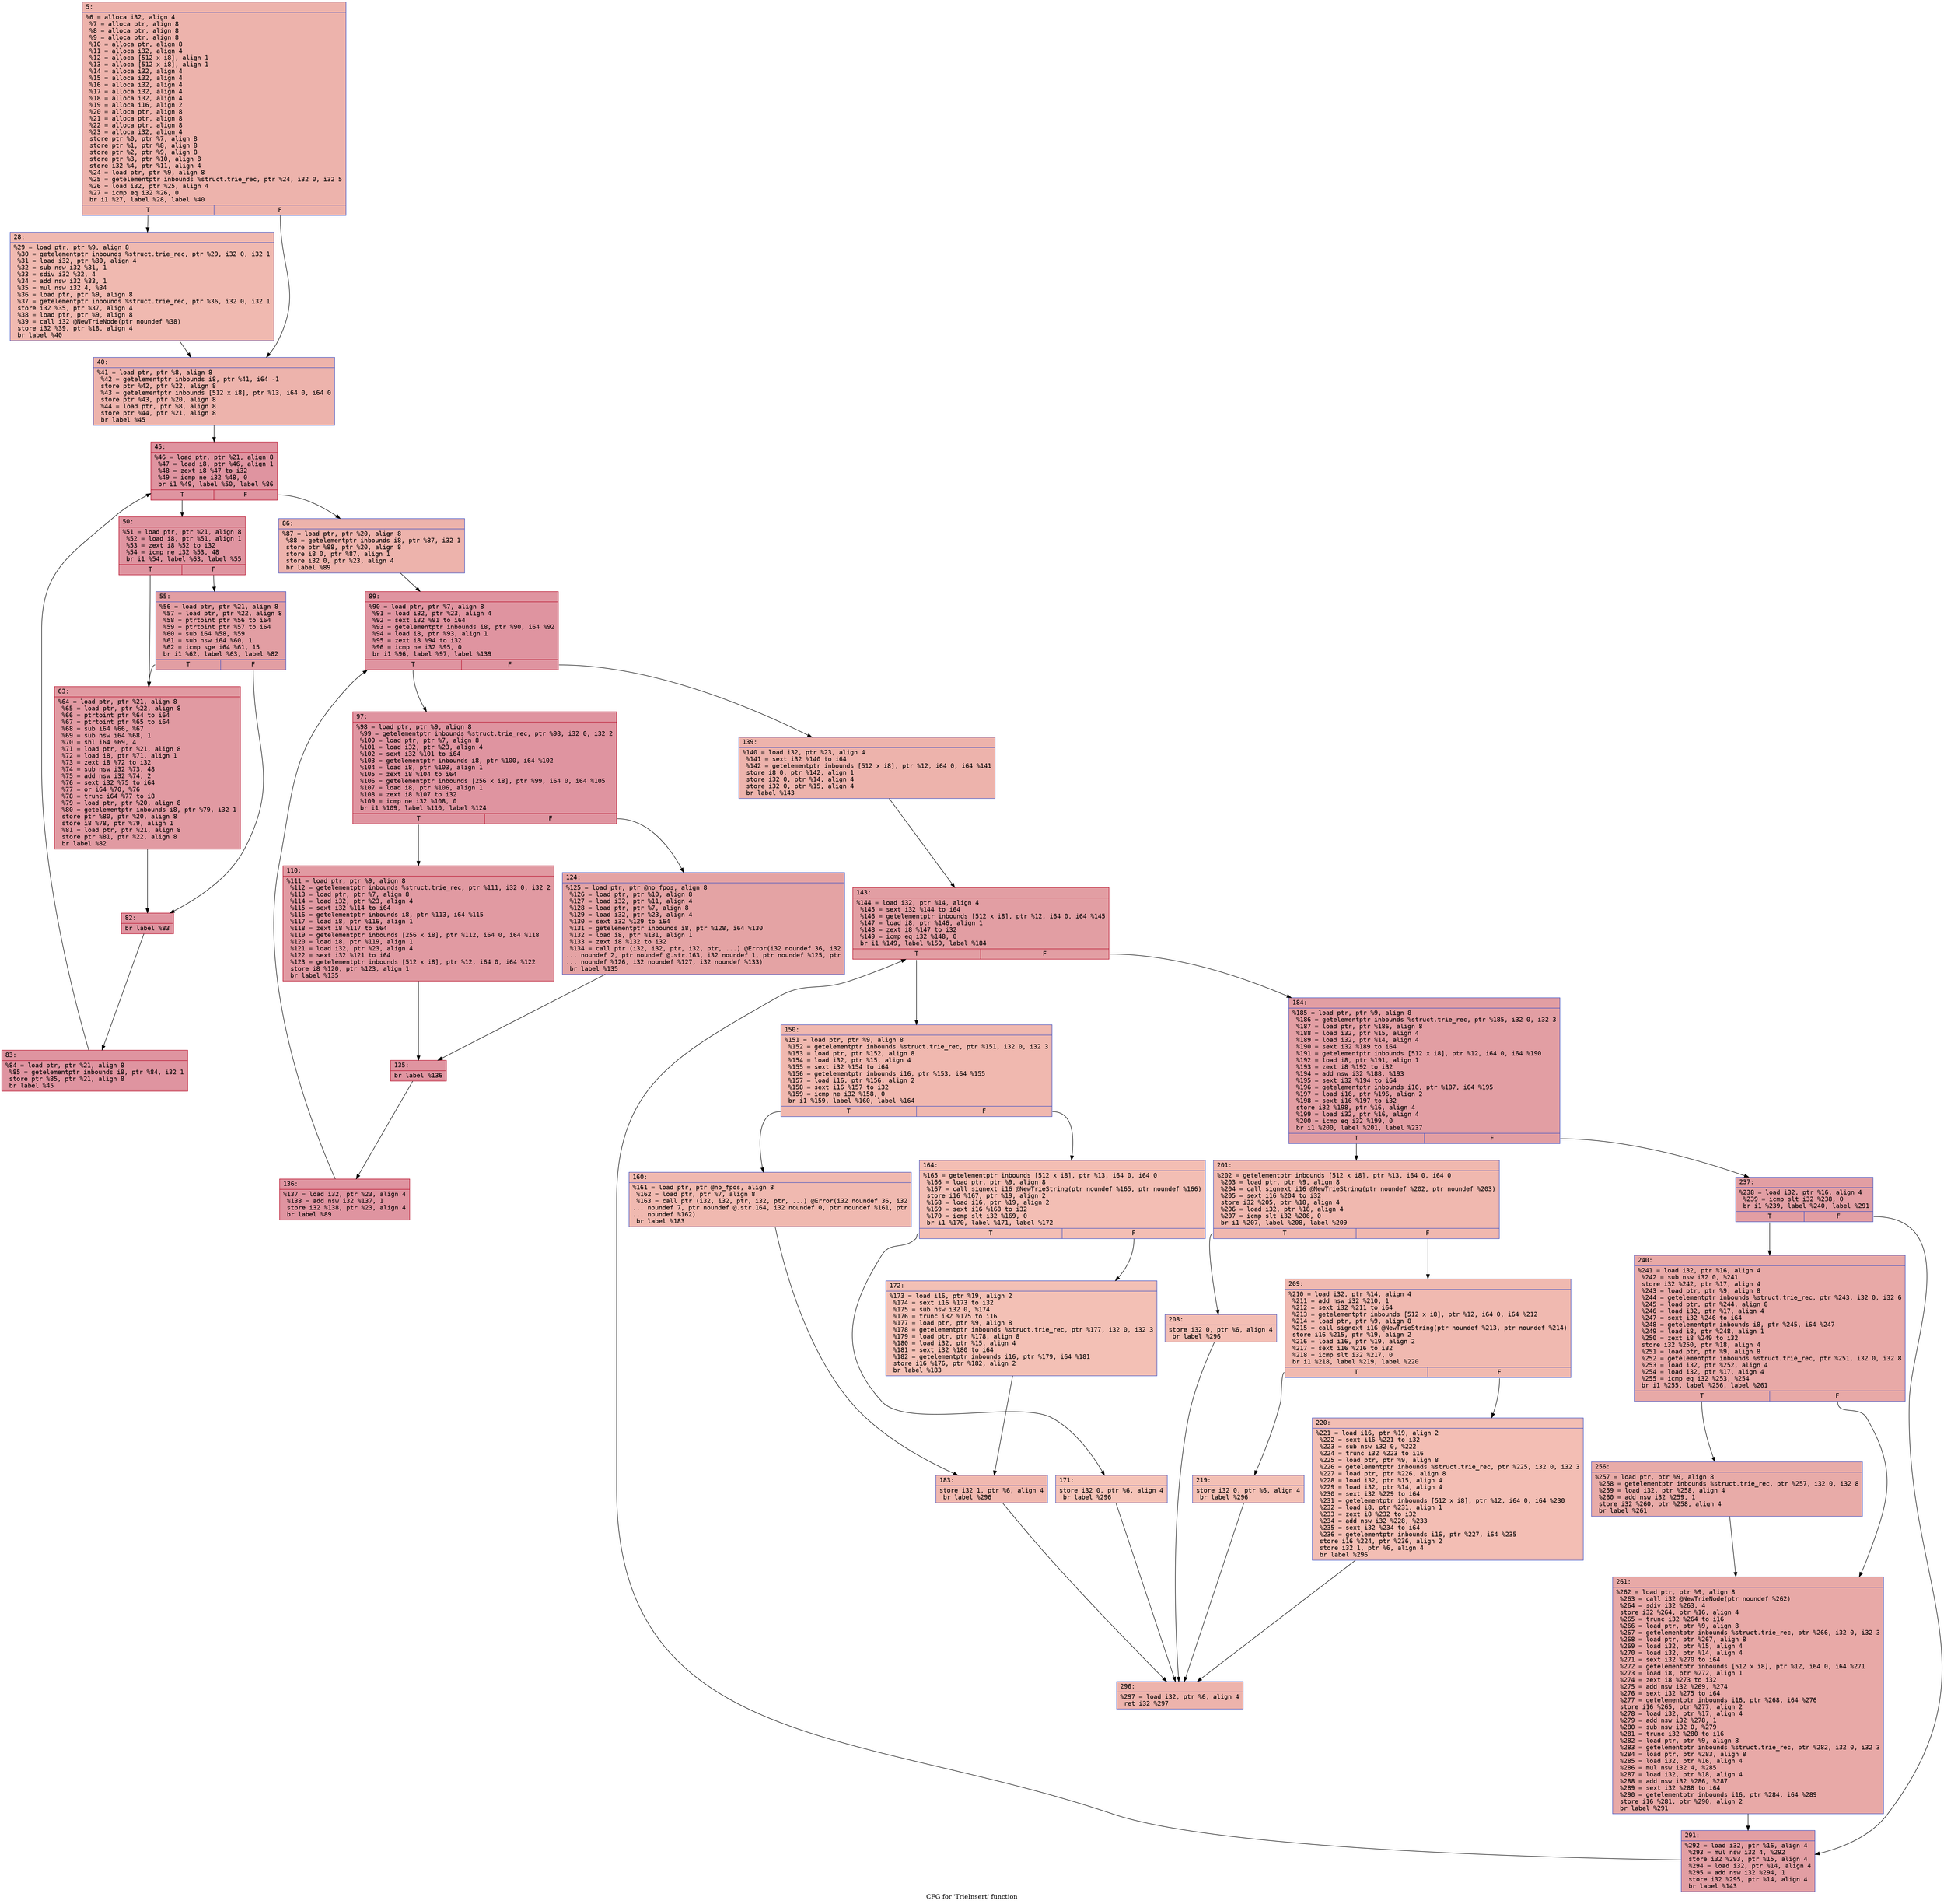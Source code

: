 digraph "CFG for 'TrieInsert' function" {
	label="CFG for 'TrieInsert' function";

	Node0x60000030e990 [shape=record,color="#3d50c3ff", style=filled, fillcolor="#d6524470" fontname="Courier",label="{5:\l|  %6 = alloca i32, align 4\l  %7 = alloca ptr, align 8\l  %8 = alloca ptr, align 8\l  %9 = alloca ptr, align 8\l  %10 = alloca ptr, align 8\l  %11 = alloca i32, align 4\l  %12 = alloca [512 x i8], align 1\l  %13 = alloca [512 x i8], align 1\l  %14 = alloca i32, align 4\l  %15 = alloca i32, align 4\l  %16 = alloca i32, align 4\l  %17 = alloca i32, align 4\l  %18 = alloca i32, align 4\l  %19 = alloca i16, align 2\l  %20 = alloca ptr, align 8\l  %21 = alloca ptr, align 8\l  %22 = alloca ptr, align 8\l  %23 = alloca i32, align 4\l  store ptr %0, ptr %7, align 8\l  store ptr %1, ptr %8, align 8\l  store ptr %2, ptr %9, align 8\l  store ptr %3, ptr %10, align 8\l  store i32 %4, ptr %11, align 4\l  %24 = load ptr, ptr %9, align 8\l  %25 = getelementptr inbounds %struct.trie_rec, ptr %24, i32 0, i32 5\l  %26 = load i32, ptr %25, align 4\l  %27 = icmp eq i32 %26, 0\l  br i1 %27, label %28, label %40\l|{<s0>T|<s1>F}}"];
	Node0x60000030e990:s0 -> Node0x60000030e9e0[tooltip="5 -> 28\nProbability 37.50%" ];
	Node0x60000030e990:s1 -> Node0x60000030ea30[tooltip="5 -> 40\nProbability 62.50%" ];
	Node0x60000030e9e0 [shape=record,color="#3d50c3ff", style=filled, fillcolor="#de614d70" fontname="Courier",label="{28:\l|  %29 = load ptr, ptr %9, align 8\l  %30 = getelementptr inbounds %struct.trie_rec, ptr %29, i32 0, i32 1\l  %31 = load i32, ptr %30, align 4\l  %32 = sub nsw i32 %31, 1\l  %33 = sdiv i32 %32, 4\l  %34 = add nsw i32 %33, 1\l  %35 = mul nsw i32 4, %34\l  %36 = load ptr, ptr %9, align 8\l  %37 = getelementptr inbounds %struct.trie_rec, ptr %36, i32 0, i32 1\l  store i32 %35, ptr %37, align 4\l  %38 = load ptr, ptr %9, align 8\l  %39 = call i32 @NewTrieNode(ptr noundef %38)\l  store i32 %39, ptr %18, align 4\l  br label %40\l}"];
	Node0x60000030e9e0 -> Node0x60000030ea30[tooltip="28 -> 40\nProbability 100.00%" ];
	Node0x60000030ea30 [shape=record,color="#3d50c3ff", style=filled, fillcolor="#d6524470" fontname="Courier",label="{40:\l|  %41 = load ptr, ptr %8, align 8\l  %42 = getelementptr inbounds i8, ptr %41, i64 -1\l  store ptr %42, ptr %22, align 8\l  %43 = getelementptr inbounds [512 x i8], ptr %13, i64 0, i64 0\l  store ptr %43, ptr %20, align 8\l  %44 = load ptr, ptr %8, align 8\l  store ptr %44, ptr %21, align 8\l  br label %45\l}"];
	Node0x60000030ea30 -> Node0x60000030ea80[tooltip="40 -> 45\nProbability 100.00%" ];
	Node0x60000030ea80 [shape=record,color="#b70d28ff", style=filled, fillcolor="#b70d2870" fontname="Courier",label="{45:\l|  %46 = load ptr, ptr %21, align 8\l  %47 = load i8, ptr %46, align 1\l  %48 = zext i8 %47 to i32\l  %49 = icmp ne i32 %48, 0\l  br i1 %49, label %50, label %86\l|{<s0>T|<s1>F}}"];
	Node0x60000030ea80:s0 -> Node0x60000030ead0[tooltip="45 -> 50\nProbability 96.88%" ];
	Node0x60000030ea80:s1 -> Node0x60000030ec60[tooltip="45 -> 86\nProbability 3.12%" ];
	Node0x60000030ead0 [shape=record,color="#b70d28ff", style=filled, fillcolor="#b70d2870" fontname="Courier",label="{50:\l|  %51 = load ptr, ptr %21, align 8\l  %52 = load i8, ptr %51, align 1\l  %53 = zext i8 %52 to i32\l  %54 = icmp ne i32 %53, 48\l  br i1 %54, label %63, label %55\l|{<s0>T|<s1>F}}"];
	Node0x60000030ead0:s0 -> Node0x60000030eb70[tooltip="50 -> 63\nProbability 50.00%" ];
	Node0x60000030ead0:s1 -> Node0x60000030eb20[tooltip="50 -> 55\nProbability 50.00%" ];
	Node0x60000030eb20 [shape=record,color="#3d50c3ff", style=filled, fillcolor="#be242e70" fontname="Courier",label="{55:\l|  %56 = load ptr, ptr %21, align 8\l  %57 = load ptr, ptr %22, align 8\l  %58 = ptrtoint ptr %56 to i64\l  %59 = ptrtoint ptr %57 to i64\l  %60 = sub i64 %58, %59\l  %61 = sub nsw i64 %60, 1\l  %62 = icmp sge i64 %61, 15\l  br i1 %62, label %63, label %82\l|{<s0>T|<s1>F}}"];
	Node0x60000030eb20:s0 -> Node0x60000030eb70[tooltip="55 -> 63\nProbability 50.00%" ];
	Node0x60000030eb20:s1 -> Node0x60000030ebc0[tooltip="55 -> 82\nProbability 50.00%" ];
	Node0x60000030eb70 [shape=record,color="#b70d28ff", style=filled, fillcolor="#bb1b2c70" fontname="Courier",label="{63:\l|  %64 = load ptr, ptr %21, align 8\l  %65 = load ptr, ptr %22, align 8\l  %66 = ptrtoint ptr %64 to i64\l  %67 = ptrtoint ptr %65 to i64\l  %68 = sub i64 %66, %67\l  %69 = sub nsw i64 %68, 1\l  %70 = shl i64 %69, 4\l  %71 = load ptr, ptr %21, align 8\l  %72 = load i8, ptr %71, align 1\l  %73 = zext i8 %72 to i32\l  %74 = sub nsw i32 %73, 48\l  %75 = add nsw i32 %74, 2\l  %76 = sext i32 %75 to i64\l  %77 = or i64 %70, %76\l  %78 = trunc i64 %77 to i8\l  %79 = load ptr, ptr %20, align 8\l  %80 = getelementptr inbounds i8, ptr %79, i32 1\l  store ptr %80, ptr %20, align 8\l  store i8 %78, ptr %79, align 1\l  %81 = load ptr, ptr %21, align 8\l  store ptr %81, ptr %22, align 8\l  br label %82\l}"];
	Node0x60000030eb70 -> Node0x60000030ebc0[tooltip="63 -> 82\nProbability 100.00%" ];
	Node0x60000030ebc0 [shape=record,color="#b70d28ff", style=filled, fillcolor="#b70d2870" fontname="Courier",label="{82:\l|  br label %83\l}"];
	Node0x60000030ebc0 -> Node0x60000030ec10[tooltip="82 -> 83\nProbability 100.00%" ];
	Node0x60000030ec10 [shape=record,color="#b70d28ff", style=filled, fillcolor="#b70d2870" fontname="Courier",label="{83:\l|  %84 = load ptr, ptr %21, align 8\l  %85 = getelementptr inbounds i8, ptr %84, i32 1\l  store ptr %85, ptr %21, align 8\l  br label %45\l}"];
	Node0x60000030ec10 -> Node0x60000030ea80[tooltip="83 -> 45\nProbability 100.00%" ];
	Node0x60000030ec60 [shape=record,color="#3d50c3ff", style=filled, fillcolor="#d6524470" fontname="Courier",label="{86:\l|  %87 = load ptr, ptr %20, align 8\l  %88 = getelementptr inbounds i8, ptr %87, i32 1\l  store ptr %88, ptr %20, align 8\l  store i8 0, ptr %87, align 1\l  store i32 0, ptr %23, align 4\l  br label %89\l}"];
	Node0x60000030ec60 -> Node0x60000030ecb0[tooltip="86 -> 89\nProbability 100.00%" ];
	Node0x60000030ecb0 [shape=record,color="#b70d28ff", style=filled, fillcolor="#b70d2870" fontname="Courier",label="{89:\l|  %90 = load ptr, ptr %7, align 8\l  %91 = load i32, ptr %23, align 4\l  %92 = sext i32 %91 to i64\l  %93 = getelementptr inbounds i8, ptr %90, i64 %92\l  %94 = load i8, ptr %93, align 1\l  %95 = zext i8 %94 to i32\l  %96 = icmp ne i32 %95, 0\l  br i1 %96, label %97, label %139\l|{<s0>T|<s1>F}}"];
	Node0x60000030ecb0:s0 -> Node0x60000030ed00[tooltip="89 -> 97\nProbability 96.88%" ];
	Node0x60000030ecb0:s1 -> Node0x60000030ee90[tooltip="89 -> 139\nProbability 3.12%" ];
	Node0x60000030ed00 [shape=record,color="#b70d28ff", style=filled, fillcolor="#b70d2870" fontname="Courier",label="{97:\l|  %98 = load ptr, ptr %9, align 8\l  %99 = getelementptr inbounds %struct.trie_rec, ptr %98, i32 0, i32 2\l  %100 = load ptr, ptr %7, align 8\l  %101 = load i32, ptr %23, align 4\l  %102 = sext i32 %101 to i64\l  %103 = getelementptr inbounds i8, ptr %100, i64 %102\l  %104 = load i8, ptr %103, align 1\l  %105 = zext i8 %104 to i64\l  %106 = getelementptr inbounds [256 x i8], ptr %99, i64 0, i64 %105\l  %107 = load i8, ptr %106, align 1\l  %108 = zext i8 %107 to i32\l  %109 = icmp ne i32 %108, 0\l  br i1 %109, label %110, label %124\l|{<s0>T|<s1>F}}"];
	Node0x60000030ed00:s0 -> Node0x60000030ed50[tooltip="97 -> 110\nProbability 62.50%" ];
	Node0x60000030ed00:s1 -> Node0x60000030eda0[tooltip="97 -> 124\nProbability 37.50%" ];
	Node0x60000030ed50 [shape=record,color="#b70d28ff", style=filled, fillcolor="#bb1b2c70" fontname="Courier",label="{110:\l|  %111 = load ptr, ptr %9, align 8\l  %112 = getelementptr inbounds %struct.trie_rec, ptr %111, i32 0, i32 2\l  %113 = load ptr, ptr %7, align 8\l  %114 = load i32, ptr %23, align 4\l  %115 = sext i32 %114 to i64\l  %116 = getelementptr inbounds i8, ptr %113, i64 %115\l  %117 = load i8, ptr %116, align 1\l  %118 = zext i8 %117 to i64\l  %119 = getelementptr inbounds [256 x i8], ptr %112, i64 0, i64 %118\l  %120 = load i8, ptr %119, align 1\l  %121 = load i32, ptr %23, align 4\l  %122 = sext i32 %121 to i64\l  %123 = getelementptr inbounds [512 x i8], ptr %12, i64 0, i64 %122\l  store i8 %120, ptr %123, align 1\l  br label %135\l}"];
	Node0x60000030ed50 -> Node0x60000030edf0[tooltip="110 -> 135\nProbability 100.00%" ];
	Node0x60000030eda0 [shape=record,color="#3d50c3ff", style=filled, fillcolor="#c32e3170" fontname="Courier",label="{124:\l|  %125 = load ptr, ptr @no_fpos, align 8\l  %126 = load ptr, ptr %10, align 8\l  %127 = load i32, ptr %11, align 4\l  %128 = load ptr, ptr %7, align 8\l  %129 = load i32, ptr %23, align 4\l  %130 = sext i32 %129 to i64\l  %131 = getelementptr inbounds i8, ptr %128, i64 %130\l  %132 = load i8, ptr %131, align 1\l  %133 = zext i8 %132 to i32\l  %134 = call ptr (i32, i32, ptr, i32, ptr, ...) @Error(i32 noundef 36, i32\l... noundef 2, ptr noundef @.str.163, i32 noundef 1, ptr noundef %125, ptr\l... noundef %126, i32 noundef %127, i32 noundef %133)\l  br label %135\l}"];
	Node0x60000030eda0 -> Node0x60000030edf0[tooltip="124 -> 135\nProbability 100.00%" ];
	Node0x60000030edf0 [shape=record,color="#b70d28ff", style=filled, fillcolor="#b70d2870" fontname="Courier",label="{135:\l|  br label %136\l}"];
	Node0x60000030edf0 -> Node0x60000030ee40[tooltip="135 -> 136\nProbability 100.00%" ];
	Node0x60000030ee40 [shape=record,color="#b70d28ff", style=filled, fillcolor="#b70d2870" fontname="Courier",label="{136:\l|  %137 = load i32, ptr %23, align 4\l  %138 = add nsw i32 %137, 1\l  store i32 %138, ptr %23, align 4\l  br label %89\l}"];
	Node0x60000030ee40 -> Node0x60000030ecb0[tooltip="136 -> 89\nProbability 100.00%" ];
	Node0x60000030ee90 [shape=record,color="#3d50c3ff", style=filled, fillcolor="#d6524470" fontname="Courier",label="{139:\l|  %140 = load i32, ptr %23, align 4\l  %141 = sext i32 %140 to i64\l  %142 = getelementptr inbounds [512 x i8], ptr %12, i64 0, i64 %141\l  store i8 0, ptr %142, align 1\l  store i32 0, ptr %14, align 4\l  store i32 0, ptr %15, align 4\l  br label %143\l}"];
	Node0x60000030ee90 -> Node0x60000030eee0[tooltip="139 -> 143\nProbability 100.00%" ];
	Node0x60000030eee0 [shape=record,color="#b70d28ff", style=filled, fillcolor="#be242e70" fontname="Courier",label="{143:\l|  %144 = load i32, ptr %14, align 4\l  %145 = sext i32 %144 to i64\l  %146 = getelementptr inbounds [512 x i8], ptr %12, i64 0, i64 %145\l  %147 = load i8, ptr %146, align 1\l  %148 = zext i8 %147 to i32\l  %149 = icmp eq i32 %148, 0\l  br i1 %149, label %150, label %184\l|{<s0>T|<s1>F}}"];
	Node0x60000030eee0:s0 -> Node0x60000030ef30[tooltip="143 -> 150\nProbability 3.12%" ];
	Node0x60000030eee0:s1 -> Node0x60000030f110[tooltip="143 -> 184\nProbability 96.88%" ];
	Node0x60000030ef30 [shape=record,color="#3d50c3ff", style=filled, fillcolor="#dc5d4a70" fontname="Courier",label="{150:\l|  %151 = load ptr, ptr %9, align 8\l  %152 = getelementptr inbounds %struct.trie_rec, ptr %151, i32 0, i32 3\l  %153 = load ptr, ptr %152, align 8\l  %154 = load i32, ptr %15, align 4\l  %155 = sext i32 %154 to i64\l  %156 = getelementptr inbounds i16, ptr %153, i64 %155\l  %157 = load i16, ptr %156, align 2\l  %158 = sext i16 %157 to i32\l  %159 = icmp ne i32 %158, 0\l  br i1 %159, label %160, label %164\l|{<s0>T|<s1>F}}"];
	Node0x60000030ef30:s0 -> Node0x60000030ef80[tooltip="150 -> 160\nProbability 62.50%" ];
	Node0x60000030ef30:s1 -> Node0x60000030efd0[tooltip="150 -> 164\nProbability 37.50%" ];
	Node0x60000030ef80 [shape=record,color="#3d50c3ff", style=filled, fillcolor="#de614d70" fontname="Courier",label="{160:\l|  %161 = load ptr, ptr @no_fpos, align 8\l  %162 = load ptr, ptr %7, align 8\l  %163 = call ptr (i32, i32, ptr, i32, ptr, ...) @Error(i32 noundef 36, i32\l... noundef 7, ptr noundef @.str.164, i32 noundef 0, ptr noundef %161, ptr\l... noundef %162)\l  br label %183\l}"];
	Node0x60000030ef80 -> Node0x60000030f0c0[tooltip="160 -> 183\nProbability 100.00%" ];
	Node0x60000030efd0 [shape=record,color="#3d50c3ff", style=filled, fillcolor="#e36c5570" fontname="Courier",label="{164:\l|  %165 = getelementptr inbounds [512 x i8], ptr %13, i64 0, i64 0\l  %166 = load ptr, ptr %9, align 8\l  %167 = call signext i16 @NewTrieString(ptr noundef %165, ptr noundef %166)\l  store i16 %167, ptr %19, align 2\l  %168 = load i16, ptr %19, align 2\l  %169 = sext i16 %168 to i32\l  %170 = icmp slt i32 %169, 0\l  br i1 %170, label %171, label %172\l|{<s0>T|<s1>F}}"];
	Node0x60000030efd0:s0 -> Node0x60000030f020[tooltip="164 -> 171\nProbability 37.50%" ];
	Node0x60000030efd0:s1 -> Node0x60000030f070[tooltip="164 -> 172\nProbability 62.50%" ];
	Node0x60000030f020 [shape=record,color="#3d50c3ff", style=filled, fillcolor="#e8765c70" fontname="Courier",label="{171:\l|  store i32 0, ptr %6, align 4\l  br label %296\l}"];
	Node0x60000030f020 -> Node0x60000030f480[tooltip="171 -> 296\nProbability 100.00%" ];
	Node0x60000030f070 [shape=record,color="#3d50c3ff", style=filled, fillcolor="#e5705870" fontname="Courier",label="{172:\l|  %173 = load i16, ptr %19, align 2\l  %174 = sext i16 %173 to i32\l  %175 = sub nsw i32 0, %174\l  %176 = trunc i32 %175 to i16\l  %177 = load ptr, ptr %9, align 8\l  %178 = getelementptr inbounds %struct.trie_rec, ptr %177, i32 0, i32 3\l  %179 = load ptr, ptr %178, align 8\l  %180 = load i32, ptr %15, align 4\l  %181 = sext i32 %180 to i64\l  %182 = getelementptr inbounds i16, ptr %179, i64 %181\l  store i16 %176, ptr %182, align 2\l  br label %183\l}"];
	Node0x60000030f070 -> Node0x60000030f0c0[tooltip="172 -> 183\nProbability 100.00%" ];
	Node0x60000030f0c0 [shape=record,color="#3d50c3ff", style=filled, fillcolor="#dc5d4a70" fontname="Courier",label="{183:\l|  store i32 1, ptr %6, align 4\l  br label %296\l}"];
	Node0x60000030f0c0 -> Node0x60000030f480[tooltip="183 -> 296\nProbability 100.00%" ];
	Node0x60000030f110 [shape=record,color="#3d50c3ff", style=filled, fillcolor="#be242e70" fontname="Courier",label="{184:\l|  %185 = load ptr, ptr %9, align 8\l  %186 = getelementptr inbounds %struct.trie_rec, ptr %185, i32 0, i32 3\l  %187 = load ptr, ptr %186, align 8\l  %188 = load i32, ptr %15, align 4\l  %189 = load i32, ptr %14, align 4\l  %190 = sext i32 %189 to i64\l  %191 = getelementptr inbounds [512 x i8], ptr %12, i64 0, i64 %190\l  %192 = load i8, ptr %191, align 1\l  %193 = zext i8 %192 to i32\l  %194 = add nsw i32 %188, %193\l  %195 = sext i32 %194 to i64\l  %196 = getelementptr inbounds i16, ptr %187, i64 %195\l  %197 = load i16, ptr %196, align 2\l  %198 = sext i16 %197 to i32\l  store i32 %198, ptr %16, align 4\l  %199 = load i32, ptr %16, align 4\l  %200 = icmp eq i32 %199, 0\l  br i1 %200, label %201, label %237\l|{<s0>T|<s1>F}}"];
	Node0x60000030f110:s0 -> Node0x60000030f160[tooltip="184 -> 201\nProbability 3.12%" ];
	Node0x60000030f110:s1 -> Node0x60000030f2f0[tooltip="184 -> 237\nProbability 96.88%" ];
	Node0x60000030f160 [shape=record,color="#3d50c3ff", style=filled, fillcolor="#dc5d4a70" fontname="Courier",label="{201:\l|  %202 = getelementptr inbounds [512 x i8], ptr %13, i64 0, i64 0\l  %203 = load ptr, ptr %9, align 8\l  %204 = call signext i16 @NewTrieString(ptr noundef %202, ptr noundef %203)\l  %205 = sext i16 %204 to i32\l  store i32 %205, ptr %18, align 4\l  %206 = load i32, ptr %18, align 4\l  %207 = icmp slt i32 %206, 0\l  br i1 %207, label %208, label %209\l|{<s0>T|<s1>F}}"];
	Node0x60000030f160:s0 -> Node0x60000030f1b0[tooltip="201 -> 208\nProbability 37.50%" ];
	Node0x60000030f160:s1 -> Node0x60000030f200[tooltip="201 -> 209\nProbability 62.50%" ];
	Node0x60000030f1b0 [shape=record,color="#3d50c3ff", style=filled, fillcolor="#e36c5570" fontname="Courier",label="{208:\l|  store i32 0, ptr %6, align 4\l  br label %296\l}"];
	Node0x60000030f1b0 -> Node0x60000030f480[tooltip="208 -> 296\nProbability 100.00%" ];
	Node0x60000030f200 [shape=record,color="#3d50c3ff", style=filled, fillcolor="#de614d70" fontname="Courier",label="{209:\l|  %210 = load i32, ptr %14, align 4\l  %211 = add nsw i32 %210, 1\l  %212 = sext i32 %211 to i64\l  %213 = getelementptr inbounds [512 x i8], ptr %12, i64 0, i64 %212\l  %214 = load ptr, ptr %9, align 8\l  %215 = call signext i16 @NewTrieString(ptr noundef %213, ptr noundef %214)\l  store i16 %215, ptr %19, align 2\l  %216 = load i16, ptr %19, align 2\l  %217 = sext i16 %216 to i32\l  %218 = icmp slt i32 %217, 0\l  br i1 %218, label %219, label %220\l|{<s0>T|<s1>F}}"];
	Node0x60000030f200:s0 -> Node0x60000030f250[tooltip="209 -> 219\nProbability 37.50%" ];
	Node0x60000030f200:s1 -> Node0x60000030f2a0[tooltip="209 -> 220\nProbability 62.50%" ];
	Node0x60000030f250 [shape=record,color="#3d50c3ff", style=filled, fillcolor="#e5705870" fontname="Courier",label="{219:\l|  store i32 0, ptr %6, align 4\l  br label %296\l}"];
	Node0x60000030f250 -> Node0x60000030f480[tooltip="219 -> 296\nProbability 100.00%" ];
	Node0x60000030f2a0 [shape=record,color="#3d50c3ff", style=filled, fillcolor="#e36c5570" fontname="Courier",label="{220:\l|  %221 = load i16, ptr %19, align 2\l  %222 = sext i16 %221 to i32\l  %223 = sub nsw i32 0, %222\l  %224 = trunc i32 %223 to i16\l  %225 = load ptr, ptr %9, align 8\l  %226 = getelementptr inbounds %struct.trie_rec, ptr %225, i32 0, i32 3\l  %227 = load ptr, ptr %226, align 8\l  %228 = load i32, ptr %15, align 4\l  %229 = load i32, ptr %14, align 4\l  %230 = sext i32 %229 to i64\l  %231 = getelementptr inbounds [512 x i8], ptr %12, i64 0, i64 %230\l  %232 = load i8, ptr %231, align 1\l  %233 = zext i8 %232 to i32\l  %234 = add nsw i32 %228, %233\l  %235 = sext i32 %234 to i64\l  %236 = getelementptr inbounds i16, ptr %227, i64 %235\l  store i16 %224, ptr %236, align 2\l  store i32 1, ptr %6, align 4\l  br label %296\l}"];
	Node0x60000030f2a0 -> Node0x60000030f480[tooltip="220 -> 296\nProbability 100.00%" ];
	Node0x60000030f2f0 [shape=record,color="#3d50c3ff", style=filled, fillcolor="#be242e70" fontname="Courier",label="{237:\l|  %238 = load i32, ptr %16, align 4\l  %239 = icmp slt i32 %238, 0\l  br i1 %239, label %240, label %291\l|{<s0>T|<s1>F}}"];
	Node0x60000030f2f0:s0 -> Node0x60000030f340[tooltip="237 -> 240\nProbability 37.50%" ];
	Node0x60000030f2f0:s1 -> Node0x60000030f430[tooltip="237 -> 291\nProbability 62.50%" ];
	Node0x60000030f340 [shape=record,color="#3d50c3ff", style=filled, fillcolor="#ca3b3770" fontname="Courier",label="{240:\l|  %241 = load i32, ptr %16, align 4\l  %242 = sub nsw i32 0, %241\l  store i32 %242, ptr %17, align 4\l  %243 = load ptr, ptr %9, align 8\l  %244 = getelementptr inbounds %struct.trie_rec, ptr %243, i32 0, i32 6\l  %245 = load ptr, ptr %244, align 8\l  %246 = load i32, ptr %17, align 4\l  %247 = sext i32 %246 to i64\l  %248 = getelementptr inbounds i8, ptr %245, i64 %247\l  %249 = load i8, ptr %248, align 1\l  %250 = zext i8 %249 to i32\l  store i32 %250, ptr %18, align 4\l  %251 = load ptr, ptr %9, align 8\l  %252 = getelementptr inbounds %struct.trie_rec, ptr %251, i32 0, i32 8\l  %253 = load i32, ptr %252, align 4\l  %254 = load i32, ptr %17, align 4\l  %255 = icmp eq i32 %253, %254\l  br i1 %255, label %256, label %261\l|{<s0>T|<s1>F}}"];
	Node0x60000030f340:s0 -> Node0x60000030f390[tooltip="240 -> 256\nProbability 50.00%" ];
	Node0x60000030f340:s1 -> Node0x60000030f3e0[tooltip="240 -> 261\nProbability 50.00%" ];
	Node0x60000030f390 [shape=record,color="#3d50c3ff", style=filled, fillcolor="#cc403a70" fontname="Courier",label="{256:\l|  %257 = load ptr, ptr %9, align 8\l  %258 = getelementptr inbounds %struct.trie_rec, ptr %257, i32 0, i32 8\l  %259 = load i32, ptr %258, align 4\l  %260 = add nsw i32 %259, 1\l  store i32 %260, ptr %258, align 4\l  br label %261\l}"];
	Node0x60000030f390 -> Node0x60000030f3e0[tooltip="256 -> 261\nProbability 100.00%" ];
	Node0x60000030f3e0 [shape=record,color="#3d50c3ff", style=filled, fillcolor="#ca3b3770" fontname="Courier",label="{261:\l|  %262 = load ptr, ptr %9, align 8\l  %263 = call i32 @NewTrieNode(ptr noundef %262)\l  %264 = sdiv i32 %263, 4\l  store i32 %264, ptr %16, align 4\l  %265 = trunc i32 %264 to i16\l  %266 = load ptr, ptr %9, align 8\l  %267 = getelementptr inbounds %struct.trie_rec, ptr %266, i32 0, i32 3\l  %268 = load ptr, ptr %267, align 8\l  %269 = load i32, ptr %15, align 4\l  %270 = load i32, ptr %14, align 4\l  %271 = sext i32 %270 to i64\l  %272 = getelementptr inbounds [512 x i8], ptr %12, i64 0, i64 %271\l  %273 = load i8, ptr %272, align 1\l  %274 = zext i8 %273 to i32\l  %275 = add nsw i32 %269, %274\l  %276 = sext i32 %275 to i64\l  %277 = getelementptr inbounds i16, ptr %268, i64 %276\l  store i16 %265, ptr %277, align 2\l  %278 = load i32, ptr %17, align 4\l  %279 = add nsw i32 %278, 1\l  %280 = sub nsw i32 0, %279\l  %281 = trunc i32 %280 to i16\l  %282 = load ptr, ptr %9, align 8\l  %283 = getelementptr inbounds %struct.trie_rec, ptr %282, i32 0, i32 3\l  %284 = load ptr, ptr %283, align 8\l  %285 = load i32, ptr %16, align 4\l  %286 = mul nsw i32 4, %285\l  %287 = load i32, ptr %18, align 4\l  %288 = add nsw i32 %286, %287\l  %289 = sext i32 %288 to i64\l  %290 = getelementptr inbounds i16, ptr %284, i64 %289\l  store i16 %281, ptr %290, align 2\l  br label %291\l}"];
	Node0x60000030f3e0 -> Node0x60000030f430[tooltip="261 -> 291\nProbability 100.00%" ];
	Node0x60000030f430 [shape=record,color="#3d50c3ff", style=filled, fillcolor="#be242e70" fontname="Courier",label="{291:\l|  %292 = load i32, ptr %16, align 4\l  %293 = mul nsw i32 4, %292\l  store i32 %293, ptr %15, align 4\l  %294 = load i32, ptr %14, align 4\l  %295 = add nsw i32 %294, 1\l  store i32 %295, ptr %14, align 4\l  br label %143\l}"];
	Node0x60000030f430 -> Node0x60000030eee0[tooltip="291 -> 143\nProbability 100.00%" ];
	Node0x60000030f480 [shape=record,color="#3d50c3ff", style=filled, fillcolor="#d6524470" fontname="Courier",label="{296:\l|  %297 = load i32, ptr %6, align 4\l  ret i32 %297\l}"];
}
